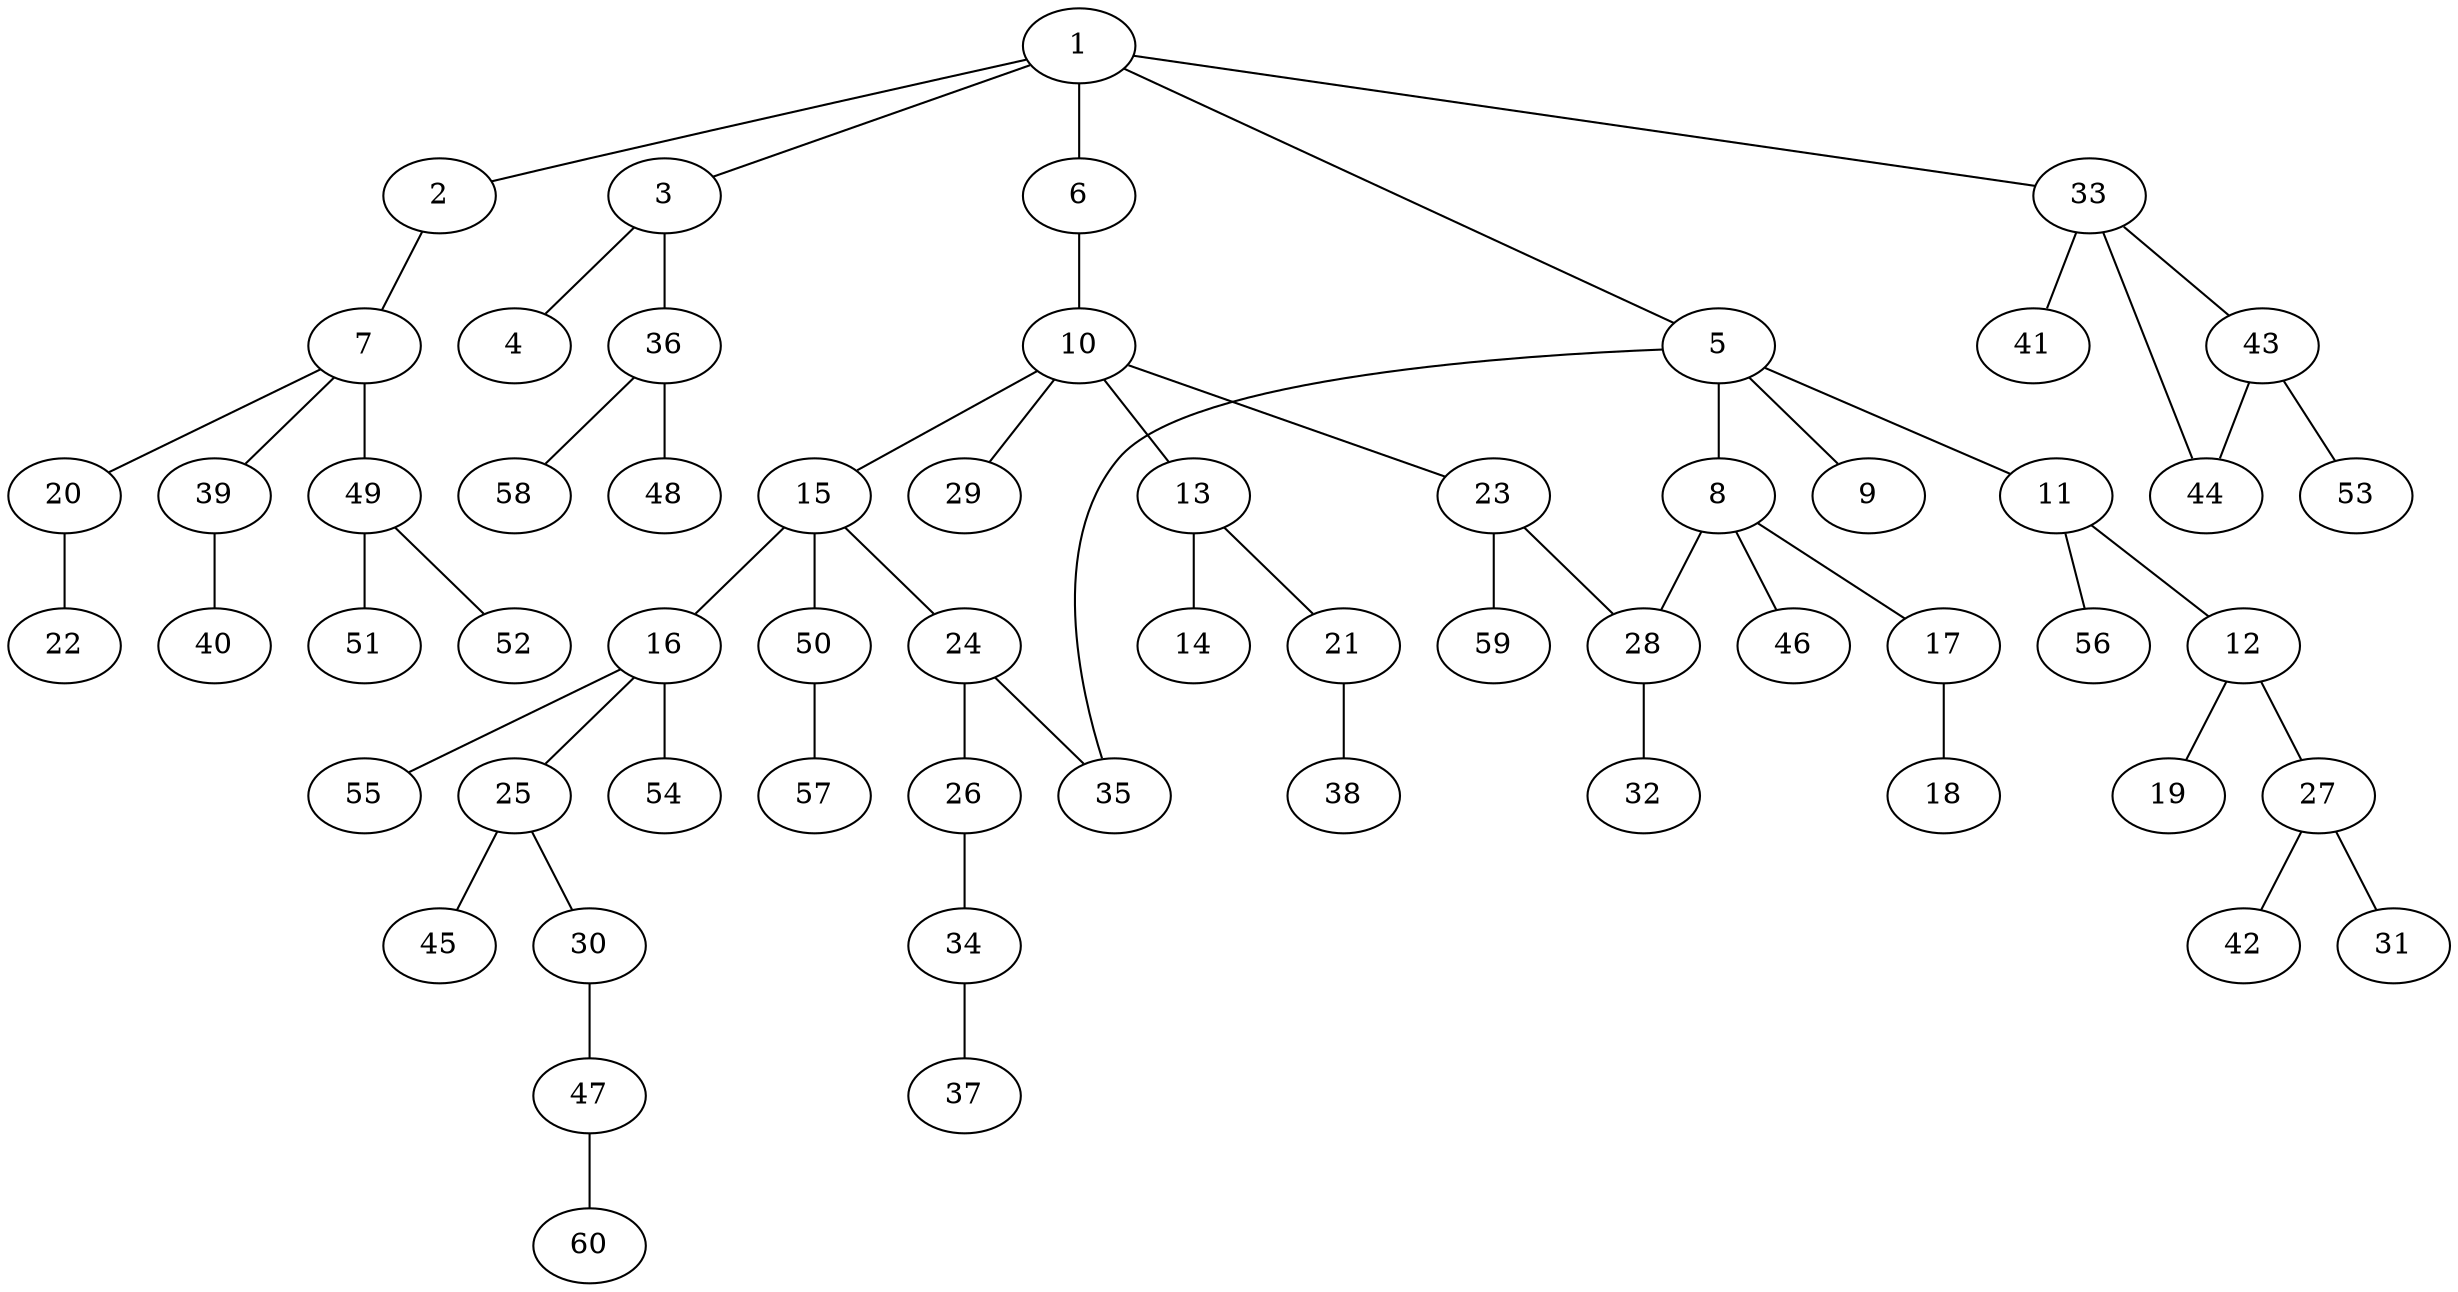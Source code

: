 graph graphname {1--2
1--3
1--5
1--6
1--33
2--7
3--4
3--36
5--8
5--9
5--11
5--35
6--10
7--20
7--39
7--49
8--17
8--28
8--46
10--13
10--15
10--23
10--29
11--12
11--56
12--19
12--27
13--14
13--21
15--16
15--24
15--50
16--25
16--54
16--55
17--18
20--22
21--38
23--28
23--59
24--26
24--35
25--30
25--45
26--34
27--31
27--42
28--32
30--47
33--41
33--43
33--44
34--37
36--48
36--58
39--40
43--44
43--53
47--60
49--51
49--52
50--57
}